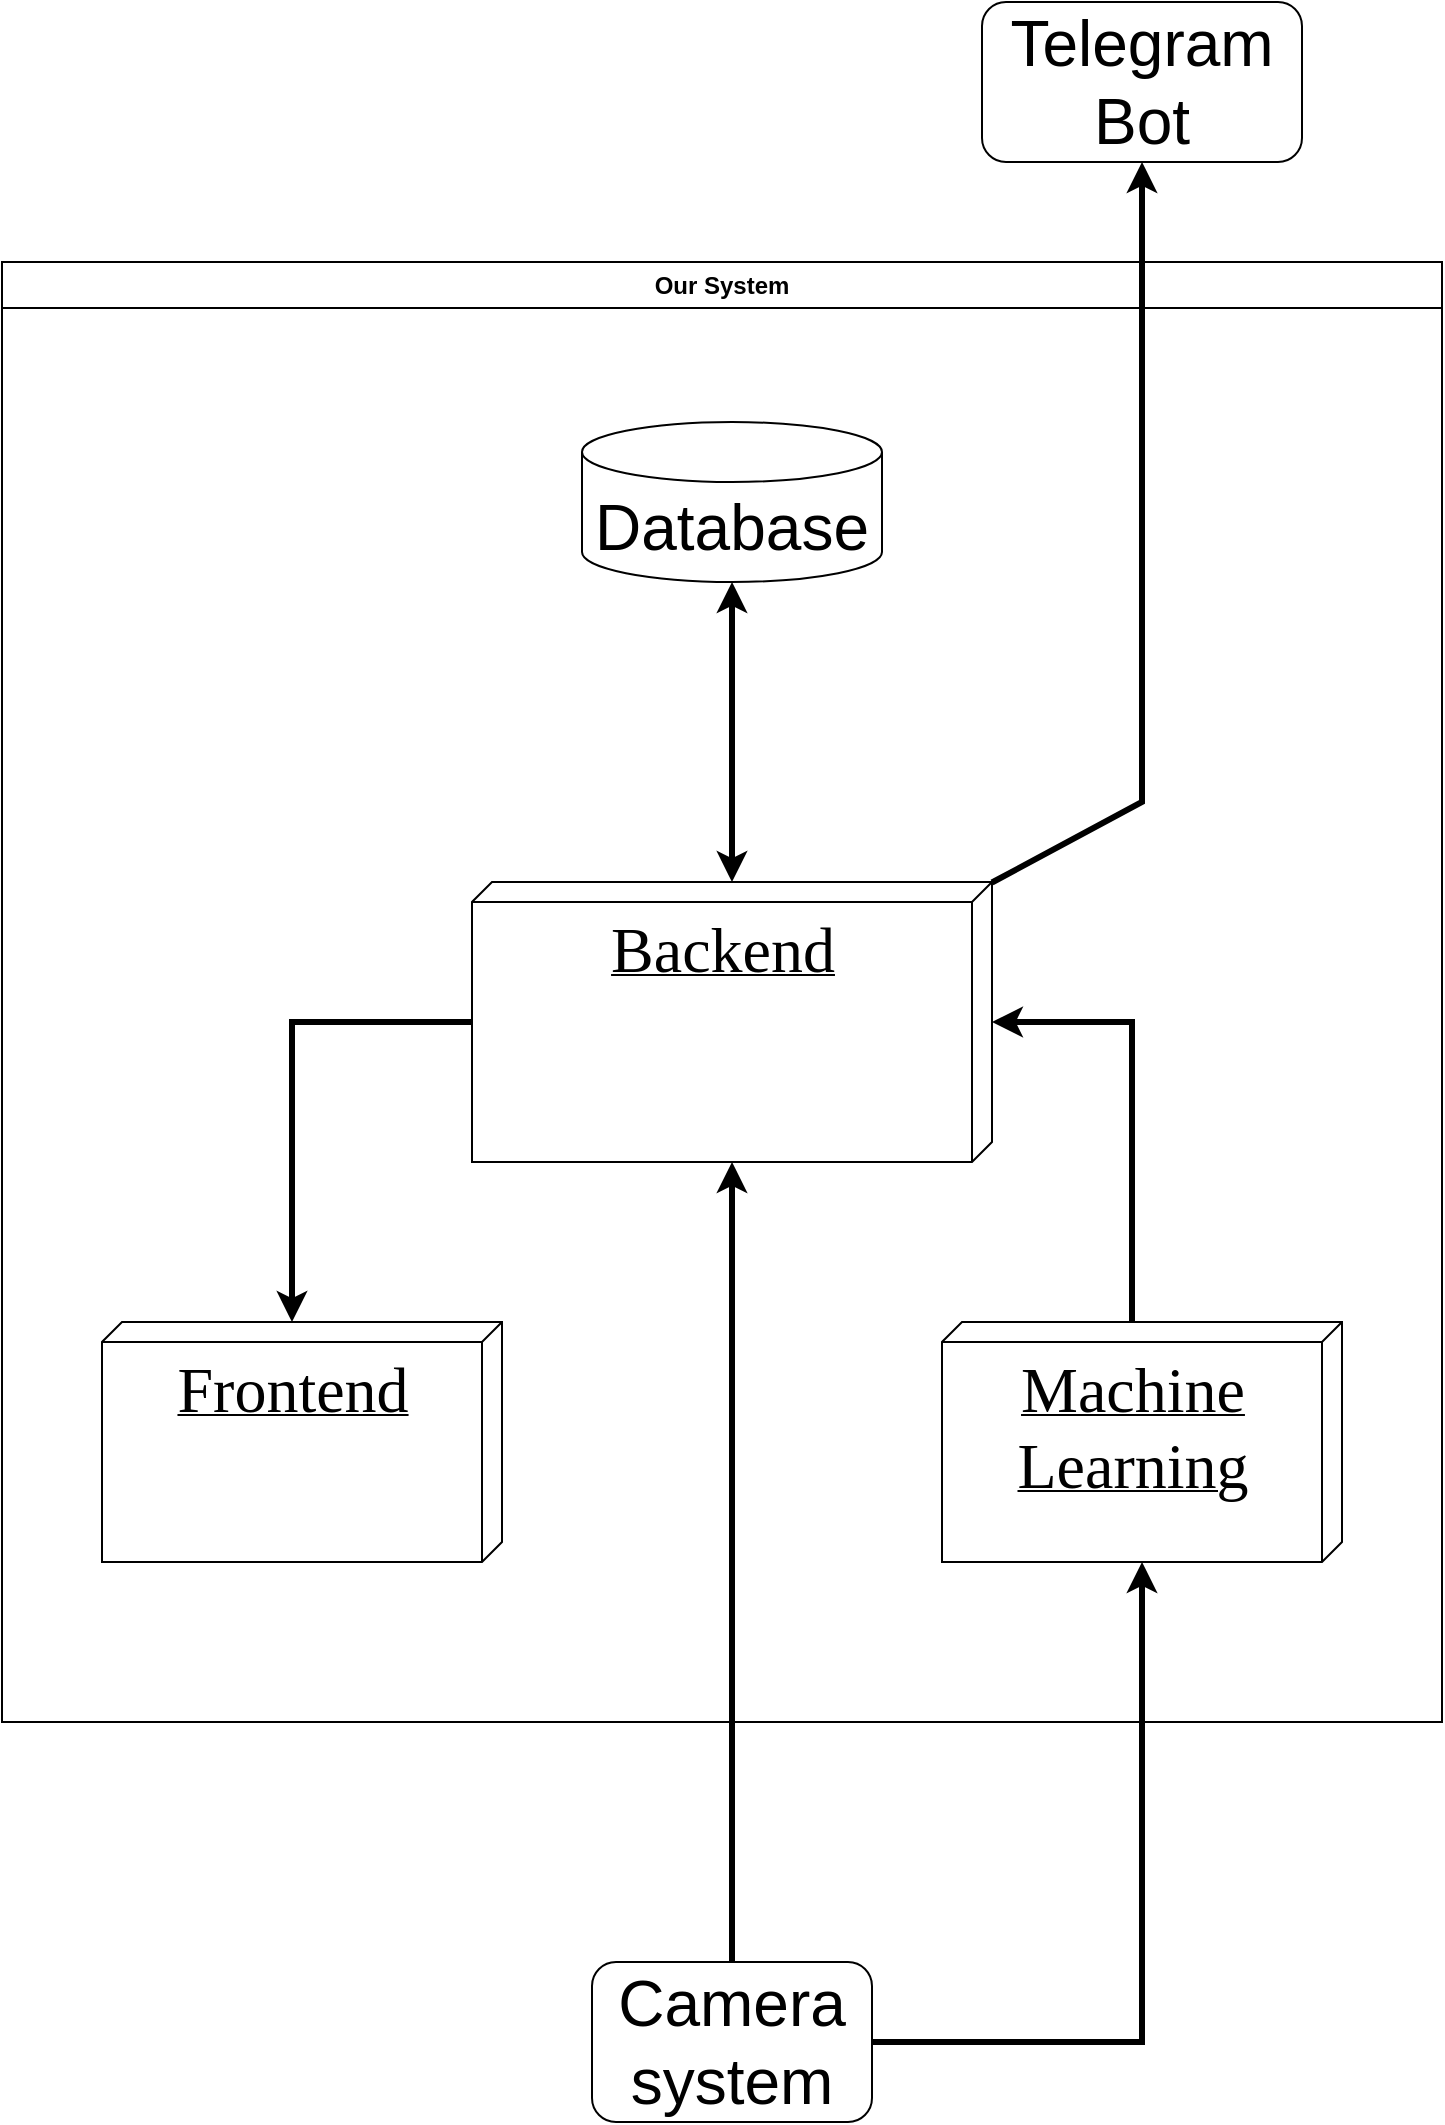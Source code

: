 <mxfile version="23.1.1" type="device">
  <diagram name="Page-1" id="5f0bae14-7c28-e335-631c-24af17079c00">
    <mxGraphModel dx="1214" dy="2004" grid="1" gridSize="10" guides="1" tooltips="1" connect="1" arrows="1" fold="1" page="1" pageScale="1" pageWidth="1100" pageHeight="850" background="none" math="0" shadow="0">
      <root>
        <mxCell id="0" />
        <mxCell id="1" parent="0" />
        <mxCell id="hiuzhFs0fQiBPqgTVpKE-4" value="Our System" style="swimlane;whiteSpace=wrap;html=1;startSize=23;" parent="1" vertex="1">
          <mxGeometry x="160" y="-260" width="720" height="730" as="geometry" />
        </mxCell>
        <mxCell id="vOJZUvd5PlsoEoLfJs-v-1" value="&lt;font size=&quot;6&quot;&gt;Database&lt;/font&gt;" style="shape=cylinder3;whiteSpace=wrap;html=1;boundedLbl=1;backgroundOutline=1;size=15;" parent="hiuzhFs0fQiBPqgTVpKE-4" vertex="1">
          <mxGeometry x="290" y="80" width="150" height="80" as="geometry" />
        </mxCell>
        <mxCell id="39150e848f15840c-1" value="&lt;font style=&quot;font-size: 32px;&quot;&gt;Frontend&lt;/font&gt;" style="verticalAlign=top;align=center;spacingTop=8;spacingLeft=2;spacingRight=12;shape=cube;size=10;direction=south;fontStyle=4;html=1;rounded=0;shadow=0;comic=0;labelBackgroundColor=none;strokeWidth=1;fontFamily=Verdana;fontSize=12" parent="hiuzhFs0fQiBPqgTVpKE-4" vertex="1">
          <mxGeometry x="50" y="530" width="200" height="120" as="geometry" />
        </mxCell>
        <mxCell id="39150e848f15840c-2" value="&lt;font style=&quot;font-size: 32px;&quot;&gt;Machine &lt;br&gt;Learning&lt;/font&gt;" style="verticalAlign=top;align=center;spacingTop=8;spacingLeft=2;spacingRight=12;shape=cube;size=10;direction=south;fontStyle=4;html=1;rounded=0;shadow=0;comic=0;labelBackgroundColor=none;strokeWidth=1;fontFamily=Verdana;fontSize=12" parent="hiuzhFs0fQiBPqgTVpKE-4" vertex="1">
          <mxGeometry x="470" y="530" width="200" height="120" as="geometry" />
        </mxCell>
        <mxCell id="39150e848f15840c-3" value="&lt;font style=&quot;font-size: 32px;&quot;&gt;Backend&lt;/font&gt;" style="verticalAlign=top;align=center;spacingTop=8;spacingLeft=2;spacingRight=12;shape=cube;size=10;direction=south;fontStyle=4;html=1;rounded=0;shadow=0;comic=0;labelBackgroundColor=none;strokeWidth=1;fontFamily=Verdana;fontSize=12" parent="hiuzhFs0fQiBPqgTVpKE-4" vertex="1">
          <mxGeometry x="235" y="310" width="260" height="140" as="geometry" />
        </mxCell>
        <mxCell id="vOJZUvd5PlsoEoLfJs-v-4" value="" style="endArrow=classic;startArrow=classic;html=1;rounded=0;strokeWidth=3;" parent="hiuzhFs0fQiBPqgTVpKE-4" target="39150e848f15840c-3" edge="1">
          <mxGeometry width="50" height="50" relative="1" as="geometry">
            <mxPoint x="365" y="160.0" as="sourcePoint" />
            <mxPoint x="355" y="820" as="targetPoint" />
          </mxGeometry>
        </mxCell>
        <mxCell id="vOJZUvd5PlsoEoLfJs-v-3" value="" style="endArrow=none;html=1;rounded=0;endFill=0;startArrow=classic;startFill=1;strokeWidth=3;" parent="hiuzhFs0fQiBPqgTVpKE-4" source="39150e848f15840c-3" edge="1">
          <mxGeometry width="50" height="50" relative="1" as="geometry">
            <mxPoint x="275" y="650" as="sourcePoint" />
            <mxPoint x="565" y="530" as="targetPoint" />
            <Array as="points">
              <mxPoint x="565" y="380" />
            </Array>
          </mxGeometry>
        </mxCell>
        <mxCell id="vOJZUvd5PlsoEoLfJs-v-2" value="" style="endArrow=classic;html=1;rounded=0;strokeWidth=3;" parent="hiuzhFs0fQiBPqgTVpKE-4" source="39150e848f15840c-3" edge="1">
          <mxGeometry width="50" height="50" relative="1" as="geometry">
            <mxPoint x="275" y="650" as="sourcePoint" />
            <mxPoint x="145" y="530" as="targetPoint" />
            <Array as="points">
              <mxPoint x="145" y="380" />
            </Array>
          </mxGeometry>
        </mxCell>
        <mxCell id="39150e848f15840c-13" style="edgeStyle=elbowEdgeStyle;rounded=0;html=1;labelBackgroundColor=none;startArrow=none;startFill=0;startSize=8;endArrow=none;endFill=0;endSize=16;fontFamily=Verdana;fontSize=12;" parent="1" edge="1">
          <mxGeometry relative="1" as="geometry">
            <mxPoint x="630" y="195" as="targetPoint" />
          </mxGeometry>
        </mxCell>
        <mxCell id="39150e848f15840c-14" style="edgeStyle=elbowEdgeStyle;rounded=0;html=1;labelBackgroundColor=none;startArrow=none;startFill=0;startSize=8;endArrow=none;endFill=0;endSize=16;fontFamily=Verdana;fontSize=12;" parent="1" edge="1">
          <mxGeometry relative="1" as="geometry">
            <mxPoint x="370" y="195" as="targetPoint" />
          </mxGeometry>
        </mxCell>
        <mxCell id="39150e848f15840c-16" style="edgeStyle=orthogonalEdgeStyle;rounded=0;html=1;dashed=1;labelBackgroundColor=none;startArrow=none;startFill=0;startSize=8;endArrow=open;endFill=0;endSize=16;fontFamily=Verdana;fontSize=12;" parent="1" edge="1">
          <mxGeometry relative="1" as="geometry">
            <mxPoint x="680" y="165" as="sourcePoint" />
          </mxGeometry>
        </mxCell>
        <mxCell id="vOJZUvd5PlsoEoLfJs-v-9" value="" style="endArrow=classic;html=1;rounded=0;strokeWidth=3;" parent="1" source="CCcryx04_NlbNabwv35F-1" target="39150e848f15840c-2" edge="1">
          <mxGeometry width="50" height="50" relative="1" as="geometry">
            <mxPoint x="730.0" y="570" as="sourcePoint" />
            <mxPoint x="760" y="370" as="targetPoint" />
            <Array as="points">
              <mxPoint x="730" y="630" />
            </Array>
          </mxGeometry>
        </mxCell>
        <mxCell id="CCcryx04_NlbNabwv35F-1" value="&lt;font style=&quot;font-size: 32px;&quot;&gt;Camera system&lt;/font&gt;" style="rounded=1;whiteSpace=wrap;html=1;" parent="1" vertex="1">
          <mxGeometry x="455" y="590" width="140" height="80" as="geometry" />
        </mxCell>
        <mxCell id="CCcryx04_NlbNabwv35F-2" value="&lt;font style=&quot;font-size: 32px;&quot;&gt;Telegram Bot&lt;/font&gt;" style="rounded=1;whiteSpace=wrap;html=1;" parent="1" vertex="1">
          <mxGeometry x="650" y="-390" width="160" height="80" as="geometry" />
        </mxCell>
        <mxCell id="CCcryx04_NlbNabwv35F-3" value="" style="endArrow=classic;html=1;rounded=0;strokeWidth=3;" parent="1" source="39150e848f15840c-3" target="CCcryx04_NlbNabwv35F-2" edge="1">
          <mxGeometry width="50" height="50" relative="1" as="geometry">
            <mxPoint x="470" y="-40" as="sourcePoint" />
            <mxPoint x="520" y="-90" as="targetPoint" />
            <Array as="points">
              <mxPoint x="730" y="10" />
            </Array>
          </mxGeometry>
        </mxCell>
        <mxCell id="WISknSA-FnQMQl5b_77A-1" value="" style="endArrow=classic;html=1;rounded=0;strokeWidth=3;" edge="1" parent="1" source="CCcryx04_NlbNabwv35F-1" target="39150e848f15840c-3">
          <mxGeometry width="50" height="50" relative="1" as="geometry">
            <mxPoint x="460" y="280" as="sourcePoint" />
            <mxPoint x="510" y="230" as="targetPoint" />
          </mxGeometry>
        </mxCell>
      </root>
    </mxGraphModel>
  </diagram>
</mxfile>
